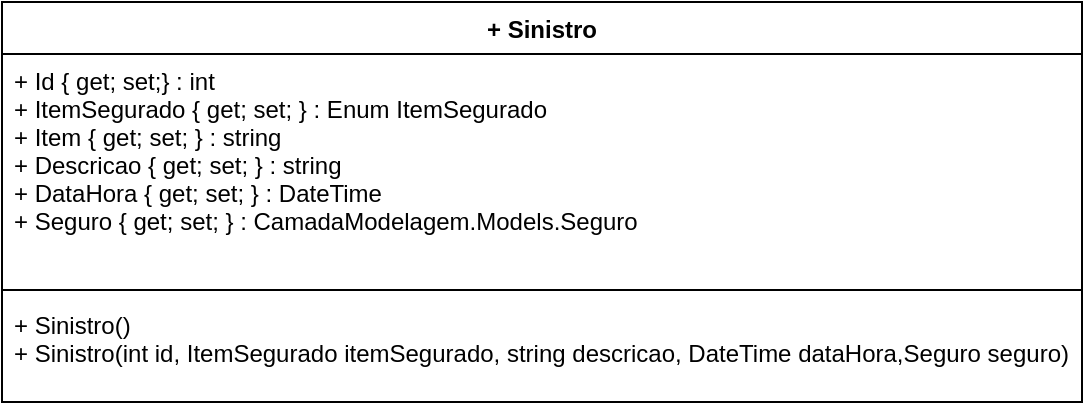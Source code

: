 <mxfile version="12.2.4" type="device" pages="1"><diagram id="aeH4SGEEoyOoiou1zF-Y" name="Page-1"><mxGraphModel dx="984" dy="393" grid="1" gridSize="10" guides="1" tooltips="1" connect="1" arrows="1" fold="1" page="1" pageScale="1" pageWidth="1169" pageHeight="827" math="0" shadow="0"><root><mxCell id="0"/><mxCell id="1" parent="0"/><mxCell id="QVzqmgC1aSP6FY4luHf9-1" value="+ Sinistro" style="swimlane;fontStyle=1;align=center;verticalAlign=top;childLayout=stackLayout;horizontal=1;startSize=26;horizontalStack=0;resizeParent=1;resizeParentMax=0;resizeLast=0;collapsible=1;marginBottom=0;" parent="1" vertex="1"><mxGeometry x="80" y="70" width="540" height="200" as="geometry"/></mxCell><mxCell id="QVzqmgC1aSP6FY4luHf9-2" value="+ Id { get; set;} : int&#10;+ ItemSegurado { get; set; } : Enum ItemSegurado&#10;+ Item { get; set; } : string&#10;+ Descricao { get; set; } : string&#10;+ DataHora { get; set; } : DateTime&#10;+ Seguro { get; set; } : CamadaModelagem.Models.Seguro" style="text;strokeColor=none;fillColor=none;align=left;verticalAlign=top;spacingLeft=4;spacingRight=4;overflow=hidden;rotatable=0;points=[[0,0.5],[1,0.5]];portConstraint=eastwest;" parent="QVzqmgC1aSP6FY4luHf9-1" vertex="1"><mxGeometry y="26" width="540" height="114" as="geometry"/></mxCell><mxCell id="QVzqmgC1aSP6FY4luHf9-3" value="" style="line;strokeWidth=1;fillColor=none;align=left;verticalAlign=middle;spacingTop=-1;spacingLeft=3;spacingRight=3;rotatable=0;labelPosition=right;points=[];portConstraint=eastwest;" parent="QVzqmgC1aSP6FY4luHf9-1" vertex="1"><mxGeometry y="140" width="540" height="8" as="geometry"/></mxCell><mxCell id="QVzqmgC1aSP6FY4luHf9-4" value="+ Sinistro()&#10;+ Sinistro(int id, ItemSegurado itemSegurado, string descricao, DateTime dataHora,Seguro seguro)" style="text;strokeColor=none;fillColor=none;align=left;verticalAlign=top;spacingLeft=4;spacingRight=4;overflow=hidden;rotatable=0;points=[[0,0.5],[1,0.5]];portConstraint=eastwest;" parent="QVzqmgC1aSP6FY4luHf9-1" vertex="1"><mxGeometry y="148" width="540" height="52" as="geometry"/></mxCell></root></mxGraphModel></diagram></mxfile>
